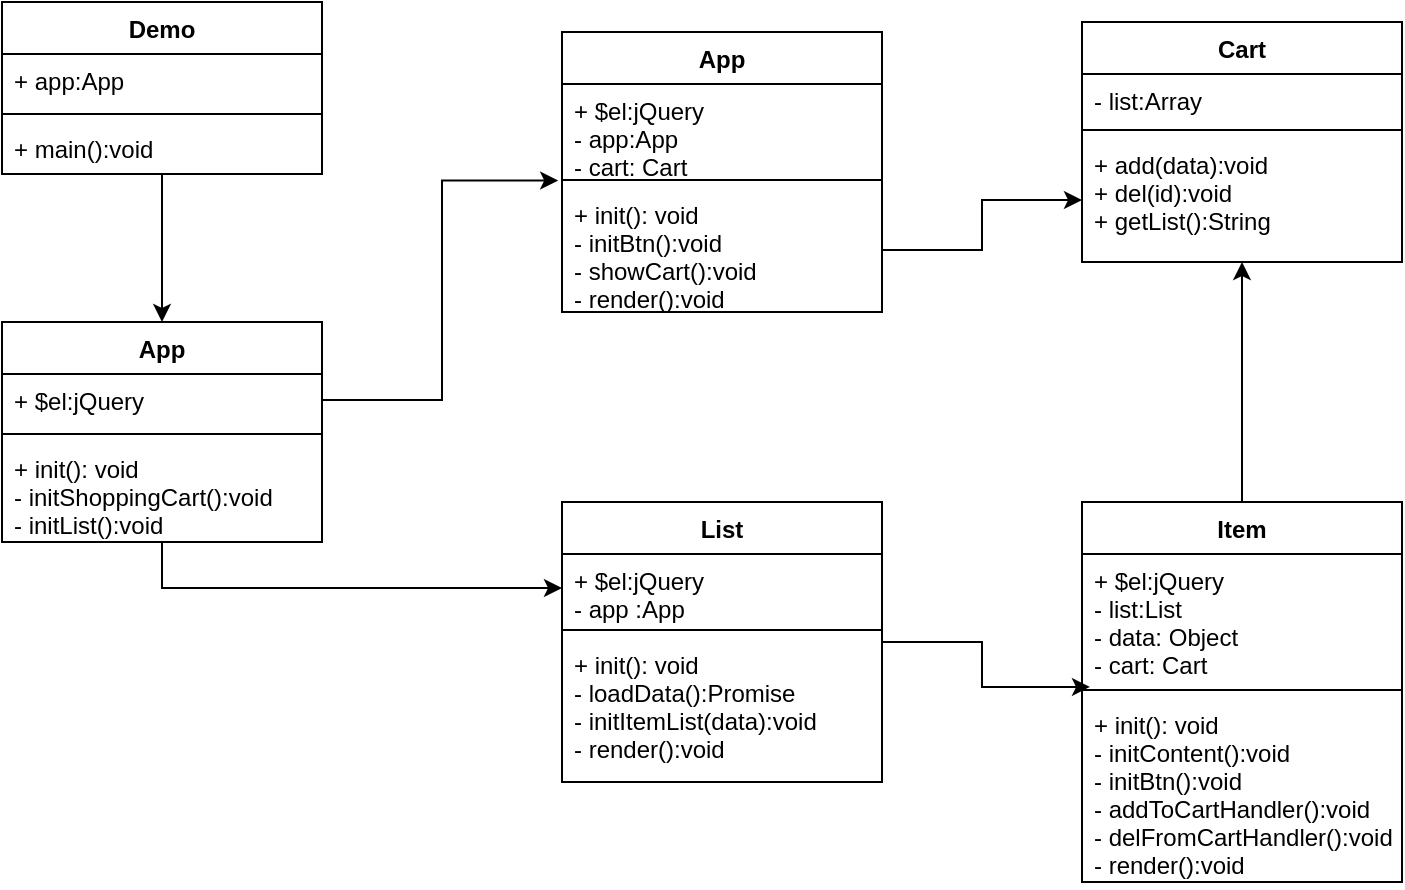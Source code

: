 <mxfile version="13.7.9" type="device"><diagram id="C5RBs43oDa-KdzZeNtuy" name="Page-1"><mxGraphModel dx="851" dy="793" grid="1" gridSize="10" guides="1" tooltips="1" connect="1" arrows="1" fold="1" page="1" pageScale="1" pageWidth="827" pageHeight="1169" math="0" shadow="0"><root><mxCell id="WIyWlLk6GJQsqaUBKTNV-0"/><mxCell id="WIyWlLk6GJQsqaUBKTNV-1" parent="WIyWlLk6GJQsqaUBKTNV-0"/><mxCell id="Iv9QAqPCgB5DQgTOq4rv-8" style="edgeStyle=orthogonalEdgeStyle;rounded=0;orthogonalLoop=1;jettySize=auto;html=1;entryX=0.5;entryY=0;entryDx=0;entryDy=0;" edge="1" parent="WIyWlLk6GJQsqaUBKTNV-1" source="Iv9QAqPCgB5DQgTOq4rv-0" target="Iv9QAqPCgB5DQgTOq4rv-4"><mxGeometry relative="1" as="geometry"/></mxCell><mxCell id="Iv9QAqPCgB5DQgTOq4rv-0" value="Demo" style="swimlane;fontStyle=1;align=center;verticalAlign=top;childLayout=stackLayout;horizontal=1;startSize=26;horizontalStack=0;resizeParent=1;resizeParentMax=0;resizeLast=0;collapsible=1;marginBottom=0;" vertex="1" parent="WIyWlLk6GJQsqaUBKTNV-1"><mxGeometry x="30" y="20" width="160" height="86" as="geometry"/></mxCell><mxCell id="Iv9QAqPCgB5DQgTOq4rv-1" value="+ app:App" style="text;strokeColor=none;fillColor=none;align=left;verticalAlign=top;spacingLeft=4;spacingRight=4;overflow=hidden;rotatable=0;points=[[0,0.5],[1,0.5]];portConstraint=eastwest;" vertex="1" parent="Iv9QAqPCgB5DQgTOq4rv-0"><mxGeometry y="26" width="160" height="26" as="geometry"/></mxCell><mxCell id="Iv9QAqPCgB5DQgTOq4rv-2" value="" style="line;strokeWidth=1;fillColor=none;align=left;verticalAlign=middle;spacingTop=-1;spacingLeft=3;spacingRight=3;rotatable=0;labelPosition=right;points=[];portConstraint=eastwest;" vertex="1" parent="Iv9QAqPCgB5DQgTOq4rv-0"><mxGeometry y="52" width="160" height="8" as="geometry"/></mxCell><mxCell id="Iv9QAqPCgB5DQgTOq4rv-3" value="+ main():void" style="text;strokeColor=none;fillColor=none;align=left;verticalAlign=top;spacingLeft=4;spacingRight=4;overflow=hidden;rotatable=0;points=[[0,0.5],[1,0.5]];portConstraint=eastwest;" vertex="1" parent="Iv9QAqPCgB5DQgTOq4rv-0"><mxGeometry y="60" width="160" height="26" as="geometry"/></mxCell><mxCell id="Iv9QAqPCgB5DQgTOq4rv-14" style="edgeStyle=orthogonalEdgeStyle;rounded=0;orthogonalLoop=1;jettySize=auto;html=1;entryX=0;entryY=0.5;entryDx=0;entryDy=0;" edge="1" parent="WIyWlLk6GJQsqaUBKTNV-1" source="Iv9QAqPCgB5DQgTOq4rv-4" target="Iv9QAqPCgB5DQgTOq4rv-10"><mxGeometry relative="1" as="geometry"/></mxCell><mxCell id="Iv9QAqPCgB5DQgTOq4rv-4" value="App" style="swimlane;fontStyle=1;align=center;verticalAlign=top;childLayout=stackLayout;horizontal=1;startSize=26;horizontalStack=0;resizeParent=1;resizeParentMax=0;resizeLast=0;collapsible=1;marginBottom=0;" vertex="1" parent="WIyWlLk6GJQsqaUBKTNV-1"><mxGeometry x="30" y="180" width="160" height="110" as="geometry"/></mxCell><mxCell id="Iv9QAqPCgB5DQgTOq4rv-5" value="+ $el:jQuery" style="text;strokeColor=none;fillColor=none;align=left;verticalAlign=top;spacingLeft=4;spacingRight=4;overflow=hidden;rotatable=0;points=[[0,0.5],[1,0.5]];portConstraint=eastwest;" vertex="1" parent="Iv9QAqPCgB5DQgTOq4rv-4"><mxGeometry y="26" width="160" height="26" as="geometry"/></mxCell><mxCell id="Iv9QAqPCgB5DQgTOq4rv-6" value="" style="line;strokeWidth=1;fillColor=none;align=left;verticalAlign=middle;spacingTop=-1;spacingLeft=3;spacingRight=3;rotatable=0;labelPosition=right;points=[];portConstraint=eastwest;" vertex="1" parent="Iv9QAqPCgB5DQgTOq4rv-4"><mxGeometry y="52" width="160" height="8" as="geometry"/></mxCell><mxCell id="Iv9QAqPCgB5DQgTOq4rv-7" value="+ init(): void&#10;- initShoppingCart():void&#10;- initList():void" style="text;strokeColor=none;fillColor=none;align=left;verticalAlign=top;spacingLeft=4;spacingRight=4;overflow=hidden;rotatable=0;points=[[0,0.5],[1,0.5]];portConstraint=eastwest;" vertex="1" parent="Iv9QAqPCgB5DQgTOq4rv-4"><mxGeometry y="60" width="160" height="50" as="geometry"/></mxCell><mxCell id="Iv9QAqPCgB5DQgTOq4rv-19" style="edgeStyle=orthogonalEdgeStyle;rounded=0;orthogonalLoop=1;jettySize=auto;html=1;entryX=0.025;entryY=-0.06;entryDx=0;entryDy=0;entryPerimeter=0;" edge="1" parent="WIyWlLk6GJQsqaUBKTNV-1" source="Iv9QAqPCgB5DQgTOq4rv-9" target="Iv9QAqPCgB5DQgTOq4rv-18"><mxGeometry relative="1" as="geometry"/></mxCell><mxCell id="Iv9QAqPCgB5DQgTOq4rv-9" value="List" style="swimlane;fontStyle=1;align=center;verticalAlign=top;childLayout=stackLayout;horizontal=1;startSize=26;horizontalStack=0;resizeParent=1;resizeParentMax=0;resizeLast=0;collapsible=1;marginBottom=0;" vertex="1" parent="WIyWlLk6GJQsqaUBKTNV-1"><mxGeometry x="310" y="270" width="160" height="140" as="geometry"/></mxCell><mxCell id="Iv9QAqPCgB5DQgTOq4rv-10" value="+ $el:jQuery&#10;- app :App" style="text;strokeColor=none;fillColor=none;align=left;verticalAlign=top;spacingLeft=4;spacingRight=4;overflow=hidden;rotatable=0;points=[[0,0.5],[1,0.5]];portConstraint=eastwest;" vertex="1" parent="Iv9QAqPCgB5DQgTOq4rv-9"><mxGeometry y="26" width="160" height="34" as="geometry"/></mxCell><mxCell id="Iv9QAqPCgB5DQgTOq4rv-11" value="" style="line;strokeWidth=1;fillColor=none;align=left;verticalAlign=middle;spacingTop=-1;spacingLeft=3;spacingRight=3;rotatable=0;labelPosition=right;points=[];portConstraint=eastwest;" vertex="1" parent="Iv9QAqPCgB5DQgTOq4rv-9"><mxGeometry y="60" width="160" height="8" as="geometry"/></mxCell><mxCell id="Iv9QAqPCgB5DQgTOq4rv-12" value="+ init(): void&#10;- loadData():Promise&#10;- initItemList(data):void&#10;- render():void" style="text;strokeColor=none;fillColor=none;align=left;verticalAlign=top;spacingLeft=4;spacingRight=4;overflow=hidden;rotatable=0;points=[[0,0.5],[1,0.5]];portConstraint=eastwest;" vertex="1" parent="Iv9QAqPCgB5DQgTOq4rv-9"><mxGeometry y="68" width="160" height="72" as="geometry"/></mxCell><mxCell id="Iv9QAqPCgB5DQgTOq4rv-24" style="edgeStyle=orthogonalEdgeStyle;rounded=0;orthogonalLoop=1;jettySize=auto;html=1;entryX=0.5;entryY=1;entryDx=0;entryDy=0;" edge="1" parent="WIyWlLk6GJQsqaUBKTNV-1" source="Iv9QAqPCgB5DQgTOq4rv-15" target="Iv9QAqPCgB5DQgTOq4rv-20"><mxGeometry relative="1" as="geometry"/></mxCell><mxCell id="Iv9QAqPCgB5DQgTOq4rv-15" value="Item" style="swimlane;fontStyle=1;align=center;verticalAlign=top;childLayout=stackLayout;horizontal=1;startSize=26;horizontalStack=0;resizeParent=1;resizeParentMax=0;resizeLast=0;collapsible=1;marginBottom=0;" vertex="1" parent="WIyWlLk6GJQsqaUBKTNV-1"><mxGeometry x="570" y="270" width="160" height="190" as="geometry"><mxRectangle x="570" y="270" width="60" height="26" as="alternateBounds"/></mxGeometry></mxCell><mxCell id="Iv9QAqPCgB5DQgTOq4rv-16" value="+ $el:jQuery&#10;- list:List&#10;- data: Object&#10;- cart: Cart&#10;" style="text;strokeColor=none;fillColor=none;align=left;verticalAlign=top;spacingLeft=4;spacingRight=4;overflow=hidden;rotatable=0;points=[[0,0.5],[1,0.5]];portConstraint=eastwest;" vertex="1" parent="Iv9QAqPCgB5DQgTOq4rv-15"><mxGeometry y="26" width="160" height="64" as="geometry"/></mxCell><mxCell id="Iv9QAqPCgB5DQgTOq4rv-17" value="" style="line;strokeWidth=1;fillColor=none;align=left;verticalAlign=middle;spacingTop=-1;spacingLeft=3;spacingRight=3;rotatable=0;labelPosition=right;points=[];portConstraint=eastwest;" vertex="1" parent="Iv9QAqPCgB5DQgTOq4rv-15"><mxGeometry y="90" width="160" height="8" as="geometry"/></mxCell><mxCell id="Iv9QAqPCgB5DQgTOq4rv-18" value="+ init(): void&#10;- initContent():void&#10;- initBtn():void&#10;- addToCartHandler():void&#10;- delFromCartHandler():void&#10;- render():void" style="text;strokeColor=none;fillColor=none;align=left;verticalAlign=top;spacingLeft=4;spacingRight=4;overflow=hidden;rotatable=0;points=[[0,0.5],[1,0.5]];portConstraint=eastwest;" vertex="1" parent="Iv9QAqPCgB5DQgTOq4rv-15"><mxGeometry y="98" width="160" height="92" as="geometry"/></mxCell><mxCell id="Iv9QAqPCgB5DQgTOq4rv-20" value="Cart" style="swimlane;fontStyle=1;align=center;verticalAlign=top;childLayout=stackLayout;horizontal=1;startSize=26;horizontalStack=0;resizeParent=1;resizeParentMax=0;resizeLast=0;collapsible=1;marginBottom=0;" vertex="1" parent="WIyWlLk6GJQsqaUBKTNV-1"><mxGeometry x="570" y="30" width="160" height="120" as="geometry"/></mxCell><mxCell id="Iv9QAqPCgB5DQgTOq4rv-21" value="- list:Array" style="text;strokeColor=none;fillColor=none;align=left;verticalAlign=top;spacingLeft=4;spacingRight=4;overflow=hidden;rotatable=0;points=[[0,0.5],[1,0.5]];portConstraint=eastwest;" vertex="1" parent="Iv9QAqPCgB5DQgTOq4rv-20"><mxGeometry y="26" width="160" height="24" as="geometry"/></mxCell><mxCell id="Iv9QAqPCgB5DQgTOq4rv-22" value="" style="line;strokeWidth=1;fillColor=none;align=left;verticalAlign=middle;spacingTop=-1;spacingLeft=3;spacingRight=3;rotatable=0;labelPosition=right;points=[];portConstraint=eastwest;" vertex="1" parent="Iv9QAqPCgB5DQgTOq4rv-20"><mxGeometry y="50" width="160" height="8" as="geometry"/></mxCell><mxCell id="Iv9QAqPCgB5DQgTOq4rv-23" value="+ add(data):void&#10;+ del(id):void&#10;+ getList():String" style="text;strokeColor=none;fillColor=none;align=left;verticalAlign=top;spacingLeft=4;spacingRight=4;overflow=hidden;rotatable=0;points=[[0,0.5],[1,0.5]];portConstraint=eastwest;" vertex="1" parent="Iv9QAqPCgB5DQgTOq4rv-20"><mxGeometry y="58" width="160" height="62" as="geometry"/></mxCell><mxCell id="Iv9QAqPCgB5DQgTOq4rv-25" value="App" style="swimlane;fontStyle=1;align=center;verticalAlign=top;childLayout=stackLayout;horizontal=1;startSize=26;horizontalStack=0;resizeParent=1;resizeParentMax=0;resizeLast=0;collapsible=1;marginBottom=0;" vertex="1" parent="WIyWlLk6GJQsqaUBKTNV-1"><mxGeometry x="310" y="35" width="160" height="140" as="geometry"/></mxCell><mxCell id="Iv9QAqPCgB5DQgTOq4rv-30" value="+ $el:jQuery&#10;- app:App&#10;- cart: Cart" style="text;strokeColor=none;fillColor=none;align=left;verticalAlign=top;spacingLeft=4;spacingRight=4;overflow=hidden;rotatable=0;points=[[0,0.5],[1,0.5]];portConstraint=eastwest;" vertex="1" parent="Iv9QAqPCgB5DQgTOq4rv-25"><mxGeometry y="26" width="160" height="44" as="geometry"/></mxCell><mxCell id="Iv9QAqPCgB5DQgTOq4rv-27" value="" style="line;strokeWidth=1;fillColor=none;align=left;verticalAlign=middle;spacingTop=-1;spacingLeft=3;spacingRight=3;rotatable=0;labelPosition=right;points=[];portConstraint=eastwest;" vertex="1" parent="Iv9QAqPCgB5DQgTOq4rv-25"><mxGeometry y="70" width="160" height="8" as="geometry"/></mxCell><mxCell id="Iv9QAqPCgB5DQgTOq4rv-28" value="+ init(): void&#10;- initBtn():void&#10;- showCart():void&#10;- render():void" style="text;strokeColor=none;fillColor=none;align=left;verticalAlign=top;spacingLeft=4;spacingRight=4;overflow=hidden;rotatable=0;points=[[0,0.5],[1,0.5]];portConstraint=eastwest;" vertex="1" parent="Iv9QAqPCgB5DQgTOq4rv-25"><mxGeometry y="78" width="160" height="62" as="geometry"/></mxCell><mxCell id="Iv9QAqPCgB5DQgTOq4rv-32" style="edgeStyle=orthogonalEdgeStyle;rounded=0;orthogonalLoop=1;jettySize=auto;html=1;exitX=1;exitY=0.5;exitDx=0;exitDy=0;entryX=-0.012;entryY=-0.06;entryDx=0;entryDy=0;entryPerimeter=0;" edge="1" parent="WIyWlLk6GJQsqaUBKTNV-1" source="Iv9QAqPCgB5DQgTOq4rv-5" target="Iv9QAqPCgB5DQgTOq4rv-28"><mxGeometry relative="1" as="geometry"/></mxCell><mxCell id="Iv9QAqPCgB5DQgTOq4rv-33" style="edgeStyle=orthogonalEdgeStyle;rounded=0;orthogonalLoop=1;jettySize=auto;html=1;" edge="1" parent="WIyWlLk6GJQsqaUBKTNV-1" source="Iv9QAqPCgB5DQgTOq4rv-28" target="Iv9QAqPCgB5DQgTOq4rv-23"><mxGeometry relative="1" as="geometry"/></mxCell></root></mxGraphModel></diagram></mxfile>